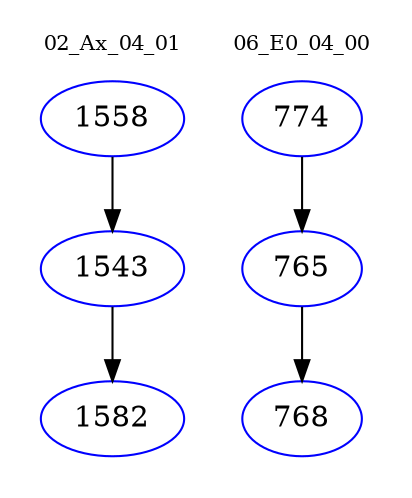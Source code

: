 digraph{
subgraph cluster_0 {
color = white
label = "02_Ax_04_01";
fontsize=10;
T0_1558 [label="1558", color="blue"]
T0_1558 -> T0_1543 [color="black"]
T0_1543 [label="1543", color="blue"]
T0_1543 -> T0_1582 [color="black"]
T0_1582 [label="1582", color="blue"]
}
subgraph cluster_1 {
color = white
label = "06_E0_04_00";
fontsize=10;
T1_774 [label="774", color="blue"]
T1_774 -> T1_765 [color="black"]
T1_765 [label="765", color="blue"]
T1_765 -> T1_768 [color="black"]
T1_768 [label="768", color="blue"]
}
}
